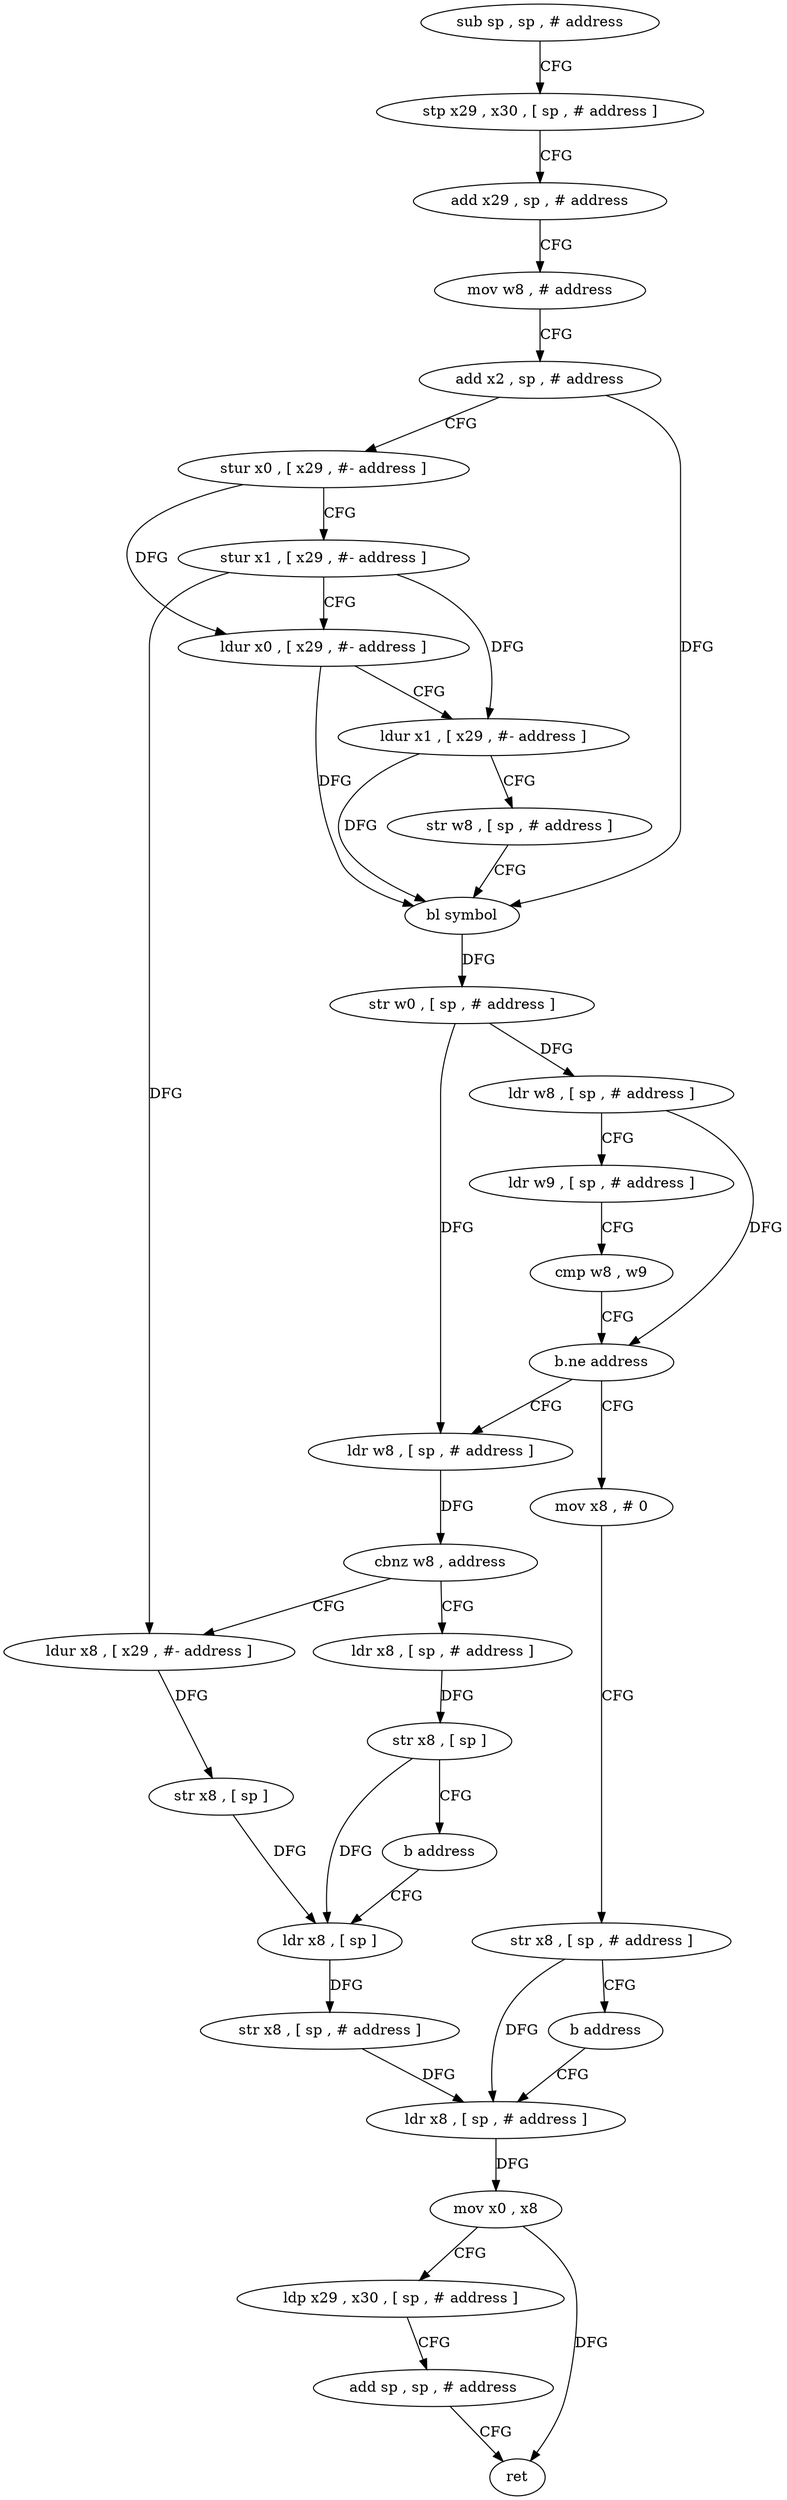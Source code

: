 digraph "func" {
"4237520" [label = "sub sp , sp , # address" ]
"4237524" [label = "stp x29 , x30 , [ sp , # address ]" ]
"4237528" [label = "add x29 , sp , # address" ]
"4237532" [label = "mov w8 , # address" ]
"4237536" [label = "add x2 , sp , # address" ]
"4237540" [label = "stur x0 , [ x29 , #- address ]" ]
"4237544" [label = "stur x1 , [ x29 , #- address ]" ]
"4237548" [label = "ldur x0 , [ x29 , #- address ]" ]
"4237552" [label = "ldur x1 , [ x29 , #- address ]" ]
"4237556" [label = "str w8 , [ sp , # address ]" ]
"4237560" [label = "bl symbol" ]
"4237564" [label = "str w0 , [ sp , # address ]" ]
"4237568" [label = "ldr w8 , [ sp , # address ]" ]
"4237572" [label = "ldr w9 , [ sp , # address ]" ]
"4237576" [label = "cmp w8 , w9" ]
"4237580" [label = "b.ne address" ]
"4237596" [label = "ldr w8 , [ sp , # address ]" ]
"4237584" [label = "mov x8 , # 0" ]
"4237600" [label = "cbnz w8 , address" ]
"4237616" [label = "ldur x8 , [ x29 , #- address ]" ]
"4237604" [label = "ldr x8 , [ sp , # address ]" ]
"4237588" [label = "str x8 , [ sp , # address ]" ]
"4237592" [label = "b address" ]
"4237632" [label = "ldr x8 , [ sp , # address ]" ]
"4237620" [label = "str x8 , [ sp ]" ]
"4237624" [label = "ldr x8 , [ sp ]" ]
"4237608" [label = "str x8 , [ sp ]" ]
"4237612" [label = "b address" ]
"4237636" [label = "mov x0 , x8" ]
"4237640" [label = "ldp x29 , x30 , [ sp , # address ]" ]
"4237644" [label = "add sp , sp , # address" ]
"4237648" [label = "ret" ]
"4237628" [label = "str x8 , [ sp , # address ]" ]
"4237520" -> "4237524" [ label = "CFG" ]
"4237524" -> "4237528" [ label = "CFG" ]
"4237528" -> "4237532" [ label = "CFG" ]
"4237532" -> "4237536" [ label = "CFG" ]
"4237536" -> "4237540" [ label = "CFG" ]
"4237536" -> "4237560" [ label = "DFG" ]
"4237540" -> "4237544" [ label = "CFG" ]
"4237540" -> "4237548" [ label = "DFG" ]
"4237544" -> "4237548" [ label = "CFG" ]
"4237544" -> "4237552" [ label = "DFG" ]
"4237544" -> "4237616" [ label = "DFG" ]
"4237548" -> "4237552" [ label = "CFG" ]
"4237548" -> "4237560" [ label = "DFG" ]
"4237552" -> "4237556" [ label = "CFG" ]
"4237552" -> "4237560" [ label = "DFG" ]
"4237556" -> "4237560" [ label = "CFG" ]
"4237560" -> "4237564" [ label = "DFG" ]
"4237564" -> "4237568" [ label = "DFG" ]
"4237564" -> "4237596" [ label = "DFG" ]
"4237568" -> "4237572" [ label = "CFG" ]
"4237568" -> "4237580" [ label = "DFG" ]
"4237572" -> "4237576" [ label = "CFG" ]
"4237576" -> "4237580" [ label = "CFG" ]
"4237580" -> "4237596" [ label = "CFG" ]
"4237580" -> "4237584" [ label = "CFG" ]
"4237596" -> "4237600" [ label = "DFG" ]
"4237584" -> "4237588" [ label = "CFG" ]
"4237600" -> "4237616" [ label = "CFG" ]
"4237600" -> "4237604" [ label = "CFG" ]
"4237616" -> "4237620" [ label = "DFG" ]
"4237604" -> "4237608" [ label = "DFG" ]
"4237588" -> "4237592" [ label = "CFG" ]
"4237588" -> "4237632" [ label = "DFG" ]
"4237592" -> "4237632" [ label = "CFG" ]
"4237632" -> "4237636" [ label = "DFG" ]
"4237620" -> "4237624" [ label = "DFG" ]
"4237624" -> "4237628" [ label = "DFG" ]
"4237608" -> "4237612" [ label = "CFG" ]
"4237608" -> "4237624" [ label = "DFG" ]
"4237612" -> "4237624" [ label = "CFG" ]
"4237636" -> "4237640" [ label = "CFG" ]
"4237636" -> "4237648" [ label = "DFG" ]
"4237640" -> "4237644" [ label = "CFG" ]
"4237644" -> "4237648" [ label = "CFG" ]
"4237628" -> "4237632" [ label = "DFG" ]
}
